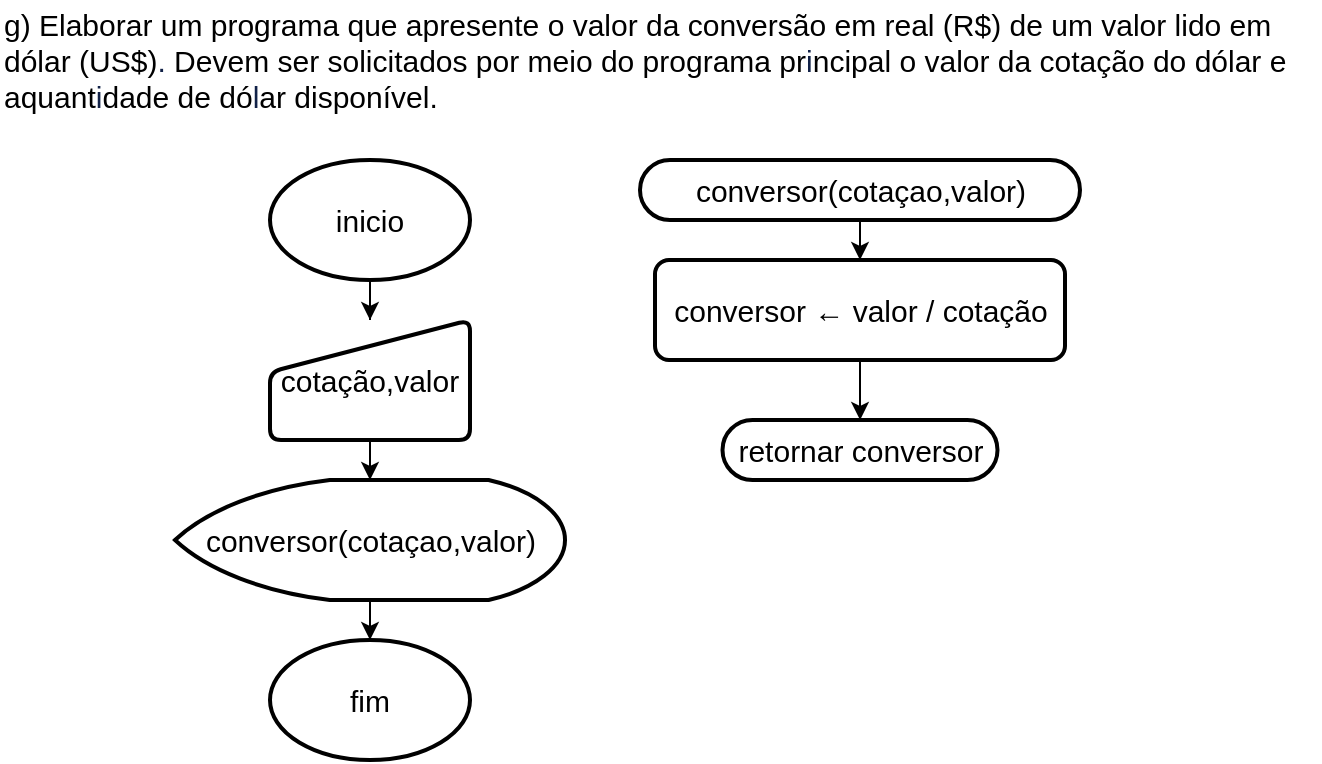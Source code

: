 <mxfile version="19.0.3" type="device"><diagram id="t3Cepv6lhZPAsSksLk1o" name="Página-1"><mxGraphModel dx="1102" dy="865" grid="1" gridSize="10" guides="1" tooltips="1" connect="1" arrows="1" fold="1" page="1" pageScale="1" pageWidth="827" pageHeight="1169" math="0" shadow="0"><root><mxCell id="0"/><mxCell id="1" parent="0"/><mxCell id="CUNHSCsfXpxXaUVgta4j-1" value="&lt;span class=&quot;fontstyle0&quot; style=&quot;font-size: 15px;&quot;&gt;g) Elaborar um programa que apresente o valor da conversão em real (R$) de um valor lido em&lt;br style=&quot;font-size: 15px;&quot;&gt;dólar (US$)&lt;/span&gt;&lt;span style=&quot;color: rgb(17, 33, 71); font-size: 15px;&quot; class=&quot;fontstyle0&quot;&gt;. &lt;/span&gt;&lt;span class=&quot;fontstyle0&quot; style=&quot;font-size: 15px;&quot;&gt;Devem ser solicitados por meio do programa pr&lt;/span&gt;&lt;span style=&quot;color: rgb(17, 33, 71); font-size: 15px;&quot; class=&quot;fontstyle0&quot;&gt;i&lt;/span&gt;&lt;span class=&quot;fontstyle0&quot; style=&quot;font-size: 15px;&quot;&gt;ncipal o valor da cotação do dólar e&lt;br style=&quot;font-size: 15px;&quot;&gt;aquant&lt;/span&gt;&lt;span style=&quot;color: rgb(17, 33, 71); font-size: 15px;&quot; class=&quot;fontstyle0&quot;&gt;i&lt;/span&gt;&lt;span class=&quot;fontstyle0&quot; style=&quot;font-size: 15px;&quot;&gt;dade de dó&lt;/span&gt;&lt;span style=&quot;color: rgb(17, 33, 71); font-size: 15px;&quot; class=&quot;fontstyle0&quot;&gt;l&lt;/span&gt;&lt;span class=&quot;fontstyle0&quot; style=&quot;font-size: 15px;&quot;&gt;ar disponível.&lt;/span&gt; " style="text;html=1;align=left;verticalAlign=middle;resizable=0;points=[];autosize=1;strokeColor=none;fillColor=none;fontSize=15;" vertex="1" parent="1"><mxGeometry width="660" height="60" as="geometry"/></mxCell><mxCell id="CUNHSCsfXpxXaUVgta4j-2" value="" style="edgeStyle=orthogonalEdgeStyle;rounded=0;orthogonalLoop=1;jettySize=auto;html=1;" edge="1" parent="1" source="CUNHSCsfXpxXaUVgta4j-3" target="CUNHSCsfXpxXaUVgta4j-8"><mxGeometry relative="1" as="geometry"/></mxCell><mxCell id="CUNHSCsfXpxXaUVgta4j-3" value="conversor(cotaçao,valor)" style="strokeWidth=2;html=1;shape=mxgraph.flowchart.display;whiteSpace=wrap;fontSize=15;" vertex="1" parent="1"><mxGeometry x="87.5" y="240" width="195" height="60" as="geometry"/></mxCell><mxCell id="CUNHSCsfXpxXaUVgta4j-16" value="" style="edgeStyle=orthogonalEdgeStyle;rounded=0;orthogonalLoop=1;jettySize=auto;html=1;" edge="1" parent="1" source="CUNHSCsfXpxXaUVgta4j-5" target="CUNHSCsfXpxXaUVgta4j-3"><mxGeometry relative="1" as="geometry"/></mxCell><mxCell id="CUNHSCsfXpxXaUVgta4j-5" value="cotação,valor" style="html=1;strokeWidth=2;shape=manualInput;whiteSpace=wrap;rounded=1;size=26;arcSize=11;fontSize=15;" vertex="1" parent="1"><mxGeometry x="135" y="160" width="100" height="60" as="geometry"/></mxCell><mxCell id="CUNHSCsfXpxXaUVgta4j-6" value="" style="edgeStyle=orthogonalEdgeStyle;rounded=0;orthogonalLoop=1;jettySize=auto;html=1;" edge="1" parent="1" source="CUNHSCsfXpxXaUVgta4j-7" target="CUNHSCsfXpxXaUVgta4j-11"><mxGeometry relative="1" as="geometry"/></mxCell><mxCell id="CUNHSCsfXpxXaUVgta4j-7" value="&lt;span style=&quot;&quot;&gt;conversor&lt;/span&gt;&amp;nbsp;← valor / cotação" style="rounded=1;whiteSpace=wrap;html=1;absoluteArcSize=1;arcSize=14;strokeWidth=2;fontSize=15;" vertex="1" parent="1"><mxGeometry x="327.5" y="130" width="205" height="50" as="geometry"/></mxCell><mxCell id="CUNHSCsfXpxXaUVgta4j-8" value="fim" style="strokeWidth=2;html=1;shape=mxgraph.flowchart.start_1;whiteSpace=wrap;fontSize=15;" vertex="1" parent="1"><mxGeometry x="135" y="320" width="100" height="60" as="geometry"/></mxCell><mxCell id="CUNHSCsfXpxXaUVgta4j-9" value="" style="edgeStyle=orthogonalEdgeStyle;rounded=0;orthogonalLoop=1;jettySize=auto;html=1;fontSize=15;" edge="1" parent="1" source="CUNHSCsfXpxXaUVgta4j-10" target="CUNHSCsfXpxXaUVgta4j-5"><mxGeometry relative="1" as="geometry"/></mxCell><mxCell id="CUNHSCsfXpxXaUVgta4j-10" value="inicio" style="strokeWidth=2;html=1;shape=mxgraph.flowchart.start_1;whiteSpace=wrap;fontSize=15;" vertex="1" parent="1"><mxGeometry x="135" y="80" width="100" height="60" as="geometry"/></mxCell><mxCell id="CUNHSCsfXpxXaUVgta4j-11" value="retornar conversor" style="html=1;dashed=0;whitespace=wrap;shape=mxgraph.dfd.start;fontSize=15;strokeWidth=2;" vertex="1" parent="1"><mxGeometry x="361.25" y="210" width="137.5" height="30" as="geometry"/></mxCell><mxCell id="CUNHSCsfXpxXaUVgta4j-12" value="" style="edgeStyle=orthogonalEdgeStyle;rounded=0;orthogonalLoop=1;jettySize=auto;html=1;fontSize=15;" edge="1" parent="1" source="CUNHSCsfXpxXaUVgta4j-13" target="CUNHSCsfXpxXaUVgta4j-7"><mxGeometry relative="1" as="geometry"/></mxCell><mxCell id="CUNHSCsfXpxXaUVgta4j-13" value="conversor(cotaçao,valor)" style="html=1;dashed=0;whitespace=wrap;shape=mxgraph.dfd.start;fontSize=15;strokeWidth=2;" vertex="1" parent="1"><mxGeometry x="320" y="80" width="220" height="30" as="geometry"/></mxCell></root></mxGraphModel></diagram></mxfile>